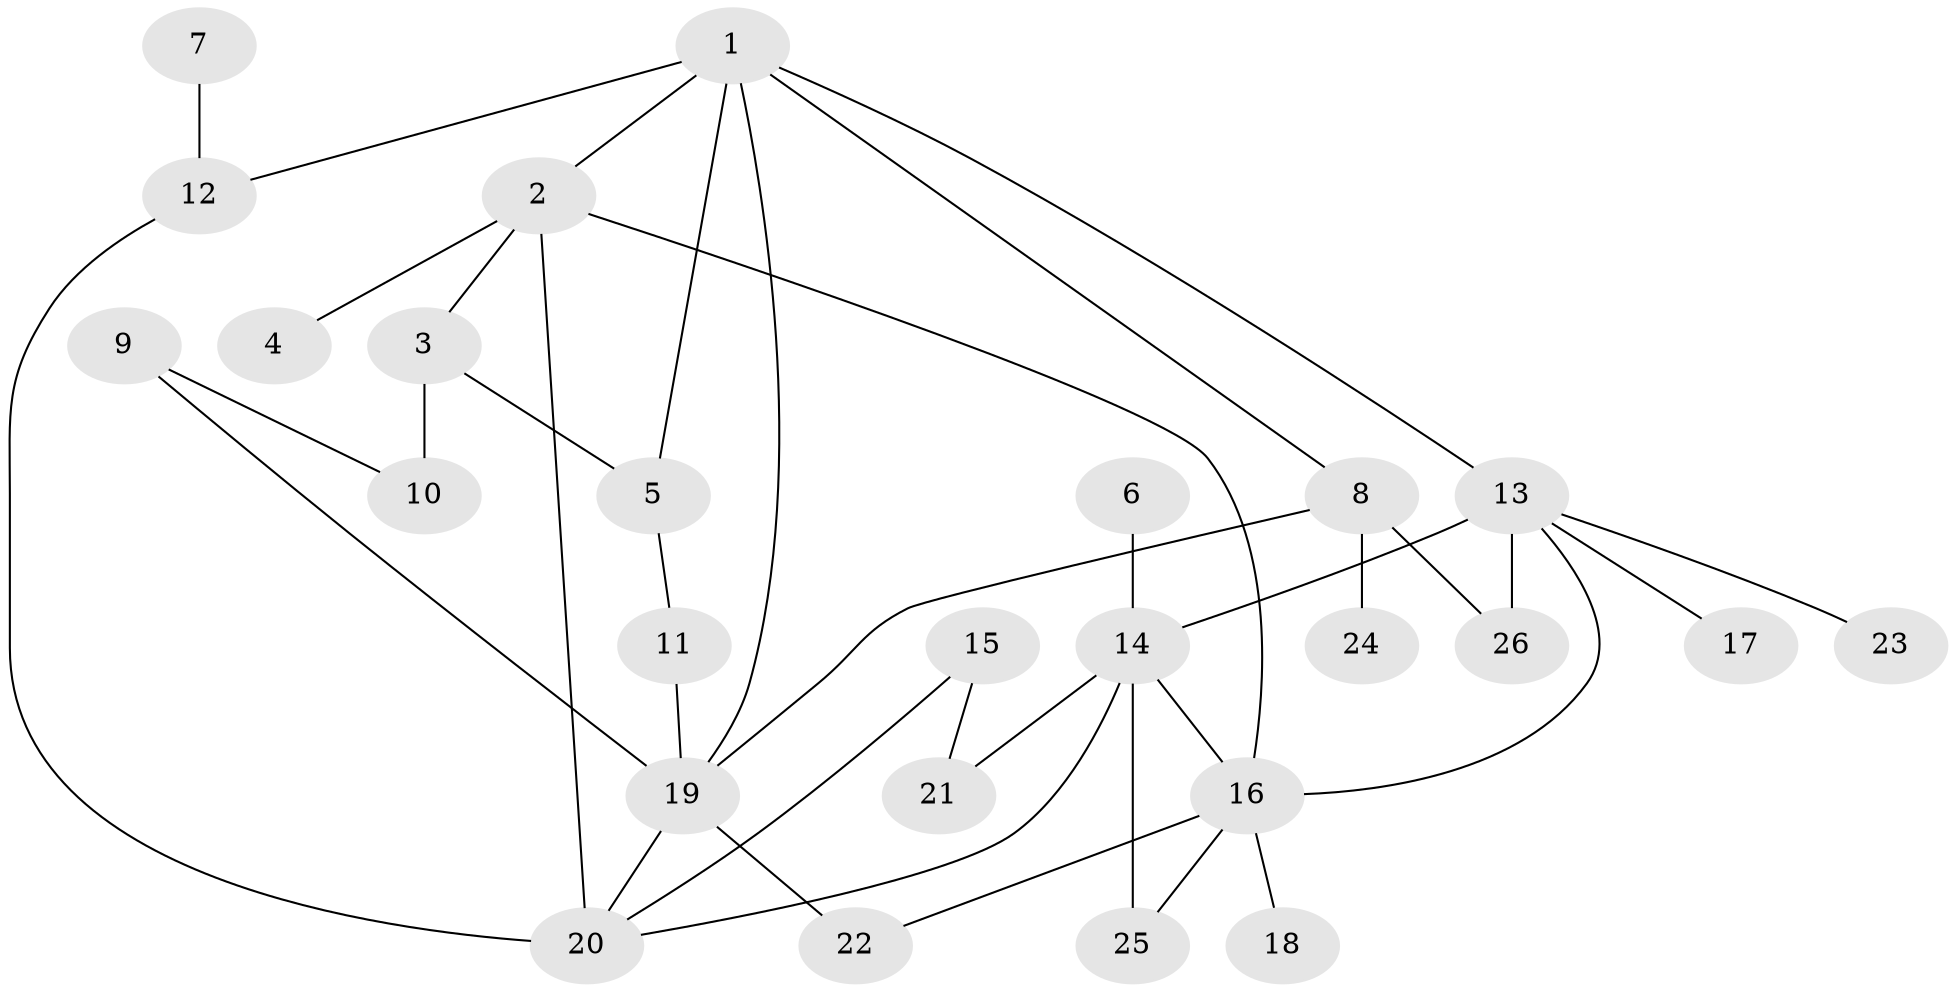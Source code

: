 // original degree distribution, {4: 0.11764705882352941, 5: 0.0784313725490196, 3: 0.23529411764705882, 7: 0.0196078431372549, 1: 0.2549019607843137, 2: 0.29411764705882354}
// Generated by graph-tools (version 1.1) at 2025/49/03/09/25 03:49:17]
// undirected, 26 vertices, 38 edges
graph export_dot {
graph [start="1"]
  node [color=gray90,style=filled];
  1;
  2;
  3;
  4;
  5;
  6;
  7;
  8;
  9;
  10;
  11;
  12;
  13;
  14;
  15;
  16;
  17;
  18;
  19;
  20;
  21;
  22;
  23;
  24;
  25;
  26;
  1 -- 2 [weight=1.0];
  1 -- 5 [weight=1.0];
  1 -- 8 [weight=1.0];
  1 -- 12 [weight=1.0];
  1 -- 13 [weight=1.0];
  1 -- 19 [weight=1.0];
  2 -- 3 [weight=1.0];
  2 -- 4 [weight=1.0];
  2 -- 16 [weight=1.0];
  2 -- 20 [weight=2.0];
  3 -- 5 [weight=1.0];
  3 -- 10 [weight=1.0];
  5 -- 11 [weight=1.0];
  6 -- 14 [weight=1.0];
  7 -- 12 [weight=1.0];
  8 -- 19 [weight=1.0];
  8 -- 24 [weight=1.0];
  8 -- 26 [weight=1.0];
  9 -- 10 [weight=1.0];
  9 -- 19 [weight=1.0];
  11 -- 19 [weight=1.0];
  12 -- 20 [weight=1.0];
  13 -- 14 [weight=2.0];
  13 -- 16 [weight=1.0];
  13 -- 17 [weight=1.0];
  13 -- 23 [weight=1.0];
  13 -- 26 [weight=1.0];
  14 -- 16 [weight=1.0];
  14 -- 20 [weight=1.0];
  14 -- 21 [weight=1.0];
  14 -- 25 [weight=1.0];
  15 -- 20 [weight=1.0];
  15 -- 21 [weight=1.0];
  16 -- 18 [weight=1.0];
  16 -- 22 [weight=1.0];
  16 -- 25 [weight=1.0];
  19 -- 20 [weight=1.0];
  19 -- 22 [weight=1.0];
}
